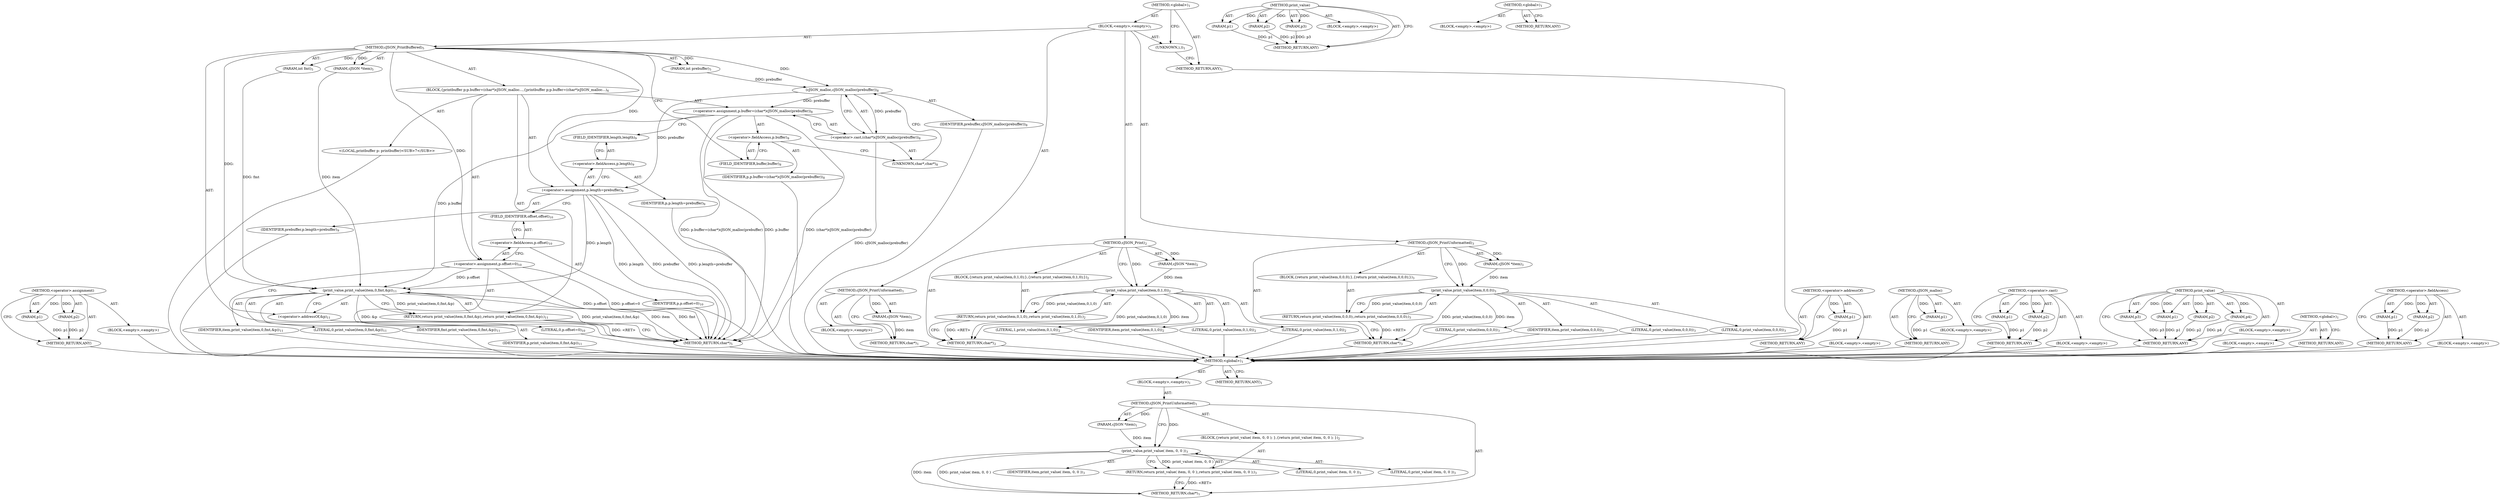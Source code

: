 digraph "&lt;operator&gt;.fieldAccess" {
vulnerable_6 [label=<(METHOD,&lt;global&gt;)<SUB>1</SUB>>];
vulnerable_7 [label=<(BLOCK,&lt;empty&gt;,&lt;empty&gt;)<SUB>1</SUB>>];
vulnerable_8 [label=<(METHOD,cJSON_PrintUnformatted)<SUB>1</SUB>>];
vulnerable_9 [label=<(PARAM,cJSON *item)<SUB>1</SUB>>];
vulnerable_10 [label=<(BLOCK,{
	return print_value( item, 0, 0 );
 },{
	return print_value( item, 0, 0 );
 })<SUB>2</SUB>>];
vulnerable_11 [label=<(RETURN,return print_value( item, 0, 0 );,return print_value( item, 0, 0 );)<SUB>3</SUB>>];
vulnerable_12 [label=<(print_value,print_value( item, 0, 0 ))<SUB>3</SUB>>];
vulnerable_13 [label=<(IDENTIFIER,item,print_value( item, 0, 0 ))<SUB>3</SUB>>];
vulnerable_14 [label=<(LITERAL,0,print_value( item, 0, 0 ))<SUB>3</SUB>>];
vulnerable_15 [label=<(LITERAL,0,print_value( item, 0, 0 ))<SUB>3</SUB>>];
vulnerable_16 [label=<(METHOD_RETURN,char*)<SUB>1</SUB>>];
vulnerable_18 [label=<(METHOD_RETURN,ANY)<SUB>1</SUB>>];
vulnerable_37 [label=<(METHOD,print_value)>];
vulnerable_38 [label=<(PARAM,p1)>];
vulnerable_39 [label=<(PARAM,p2)>];
vulnerable_40 [label=<(PARAM,p3)>];
vulnerable_41 [label=<(BLOCK,&lt;empty&gt;,&lt;empty&gt;)>];
vulnerable_42 [label=<(METHOD_RETURN,ANY)>];
vulnerable_31 [label=<(METHOD,&lt;global&gt;)<SUB>1</SUB>>];
vulnerable_32 [label=<(BLOCK,&lt;empty&gt;,&lt;empty&gt;)>];
vulnerable_33 [label=<(METHOD_RETURN,ANY)>];
fixed_97 [label=<(METHOD,&lt;operator&gt;.assignment)>];
fixed_98 [label=<(PARAM,p1)>];
fixed_99 [label=<(PARAM,p2)>];
fixed_100 [label=<(BLOCK,&lt;empty&gt;,&lt;empty&gt;)>];
fixed_101 [label=<(METHOD_RETURN,ANY)>];
fixed_6 [label=<(METHOD,&lt;global&gt;)<SUB>1</SUB>>];
fixed_7 [label=<(BLOCK,&lt;empty&gt;,&lt;empty&gt;)<SUB>1</SUB>>];
fixed_8 [label=<(METHOD,cJSON_PrintUnformatted)<SUB>1</SUB>>];
fixed_9 [label=<(PARAM,cJSON *item)<SUB>1</SUB>>];
fixed_10 [label=<(BLOCK,&lt;empty&gt;,&lt;empty&gt;)>];
fixed_11 [label=<(METHOD_RETURN,char*)<SUB>1</SUB>>];
fixed_13 [label=<(UNKNOWN,),))<SUB>1</SUB>>];
fixed_14 [label=<(METHOD,cJSON_Print)<SUB>2</SUB>>];
fixed_15 [label=<(PARAM,cJSON *item)<SUB>2</SUB>>];
fixed_16 [label=<(BLOCK,{return print_value(item,0,1,0);},{return print_value(item,0,1,0);})<SUB>2</SUB>>];
fixed_17 [label=<(RETURN,return print_value(item,0,1,0);,return print_value(item,0,1,0);)<SUB>2</SUB>>];
fixed_18 [label=<(print_value,print_value(item,0,1,0))<SUB>2</SUB>>];
fixed_19 [label=<(IDENTIFIER,item,print_value(item,0,1,0))<SUB>2</SUB>>];
fixed_20 [label=<(LITERAL,0,print_value(item,0,1,0))<SUB>2</SUB>>];
fixed_21 [label=<(LITERAL,1,print_value(item,0,1,0))<SUB>2</SUB>>];
fixed_22 [label=<(LITERAL,0,print_value(item,0,1,0))<SUB>2</SUB>>];
fixed_23 [label=<(METHOD_RETURN,char*)<SUB>2</SUB>>];
fixed_25 [label=<(METHOD,cJSON_PrintUnformatted)<SUB>3</SUB>>];
fixed_26 [label=<(PARAM,cJSON *item)<SUB>3</SUB>>];
fixed_27 [label=<(BLOCK,{return print_value(item,0,0,0);},{return print_value(item,0,0,0);})<SUB>3</SUB>>];
fixed_28 [label=<(RETURN,return print_value(item,0,0,0);,return print_value(item,0,0,0);)<SUB>3</SUB>>];
fixed_29 [label=<(print_value,print_value(item,0,0,0))<SUB>3</SUB>>];
fixed_30 [label=<(IDENTIFIER,item,print_value(item,0,0,0))<SUB>3</SUB>>];
fixed_31 [label=<(LITERAL,0,print_value(item,0,0,0))<SUB>3</SUB>>];
fixed_32 [label=<(LITERAL,0,print_value(item,0,0,0))<SUB>3</SUB>>];
fixed_33 [label=<(LITERAL,0,print_value(item,0,0,0))<SUB>3</SUB>>];
fixed_34 [label=<(METHOD_RETURN,char*)<SUB>3</SUB>>];
fixed_36 [label=<(METHOD,cJSON_PrintBuffered)<SUB>5</SUB>>];
fixed_37 [label=<(PARAM,cJSON *item)<SUB>5</SUB>>];
fixed_38 [label=<(PARAM,int prebuffer)<SUB>5</SUB>>];
fixed_39 [label=<(PARAM,int fmt)<SUB>5</SUB>>];
fixed_40 [label=<(BLOCK,{
	printbuffer p;
	p.buffer=(char*)cJSON_malloc...,{
	printbuffer p;
	p.buffer=(char*)cJSON_malloc...)<SUB>6</SUB>>];
fixed_41 [label="<(LOCAL,printbuffer p: printbuffer)<SUB>7</SUB>>"];
fixed_42 [label=<(&lt;operator&gt;.assignment,p.buffer=(char*)cJSON_malloc(prebuffer))<SUB>8</SUB>>];
fixed_43 [label=<(&lt;operator&gt;.fieldAccess,p.buffer)<SUB>8</SUB>>];
fixed_44 [label=<(IDENTIFIER,p,p.buffer=(char*)cJSON_malloc(prebuffer))<SUB>8</SUB>>];
fixed_45 [label=<(FIELD_IDENTIFIER,buffer,buffer)<SUB>8</SUB>>];
fixed_46 [label=<(&lt;operator&gt;.cast,(char*)cJSON_malloc(prebuffer))<SUB>8</SUB>>];
fixed_47 [label=<(UNKNOWN,char*,char*)<SUB>8</SUB>>];
fixed_48 [label=<(cJSON_malloc,cJSON_malloc(prebuffer))<SUB>8</SUB>>];
fixed_49 [label=<(IDENTIFIER,prebuffer,cJSON_malloc(prebuffer))<SUB>8</SUB>>];
fixed_50 [label=<(&lt;operator&gt;.assignment,p.length=prebuffer)<SUB>9</SUB>>];
fixed_51 [label=<(&lt;operator&gt;.fieldAccess,p.length)<SUB>9</SUB>>];
fixed_52 [label=<(IDENTIFIER,p,p.length=prebuffer)<SUB>9</SUB>>];
fixed_53 [label=<(FIELD_IDENTIFIER,length,length)<SUB>9</SUB>>];
fixed_54 [label=<(IDENTIFIER,prebuffer,p.length=prebuffer)<SUB>9</SUB>>];
fixed_55 [label=<(&lt;operator&gt;.assignment,p.offset=0)<SUB>10</SUB>>];
fixed_56 [label=<(&lt;operator&gt;.fieldAccess,p.offset)<SUB>10</SUB>>];
fixed_57 [label=<(IDENTIFIER,p,p.offset=0)<SUB>10</SUB>>];
fixed_58 [label=<(FIELD_IDENTIFIER,offset,offset)<SUB>10</SUB>>];
fixed_59 [label=<(LITERAL,0,p.offset=0)<SUB>10</SUB>>];
fixed_60 [label=<(RETURN,return print_value(item,0,fmt,&amp;p);,return print_value(item,0,fmt,&amp;p);)<SUB>11</SUB>>];
fixed_61 [label=<(print_value,print_value(item,0,fmt,&amp;p))<SUB>11</SUB>>];
fixed_62 [label=<(IDENTIFIER,item,print_value(item,0,fmt,&amp;p))<SUB>11</SUB>>];
fixed_63 [label=<(LITERAL,0,print_value(item,0,fmt,&amp;p))<SUB>11</SUB>>];
fixed_64 [label=<(IDENTIFIER,fmt,print_value(item,0,fmt,&amp;p))<SUB>11</SUB>>];
fixed_65 [label=<(&lt;operator&gt;.addressOf,&amp;p)<SUB>11</SUB>>];
fixed_66 [label=<(IDENTIFIER,p,print_value(item,0,fmt,&amp;p))<SUB>11</SUB>>];
fixed_67 [label=<(METHOD_RETURN,char*)<SUB>5</SUB>>];
fixed_69 [label=<(METHOD_RETURN,ANY)<SUB>1</SUB>>];
fixed_116 [label=<(METHOD,&lt;operator&gt;.addressOf)>];
fixed_117 [label=<(PARAM,p1)>];
fixed_118 [label=<(BLOCK,&lt;empty&gt;,&lt;empty&gt;)>];
fixed_119 [label=<(METHOD_RETURN,ANY)>];
fixed_112 [label=<(METHOD,cJSON_malloc)>];
fixed_113 [label=<(PARAM,p1)>];
fixed_114 [label=<(BLOCK,&lt;empty&gt;,&lt;empty&gt;)>];
fixed_115 [label=<(METHOD_RETURN,ANY)>];
fixed_107 [label=<(METHOD,&lt;operator&gt;.cast)>];
fixed_108 [label=<(PARAM,p1)>];
fixed_109 [label=<(PARAM,p2)>];
fixed_110 [label=<(BLOCK,&lt;empty&gt;,&lt;empty&gt;)>];
fixed_111 [label=<(METHOD_RETURN,ANY)>];
fixed_90 [label=<(METHOD,print_value)>];
fixed_91 [label=<(PARAM,p1)>];
fixed_92 [label=<(PARAM,p2)>];
fixed_93 [label=<(PARAM,p3)>];
fixed_94 [label=<(PARAM,p4)>];
fixed_95 [label=<(BLOCK,&lt;empty&gt;,&lt;empty&gt;)>];
fixed_96 [label=<(METHOD_RETURN,ANY)>];
fixed_84 [label=<(METHOD,&lt;global&gt;)<SUB>1</SUB>>];
fixed_85 [label=<(BLOCK,&lt;empty&gt;,&lt;empty&gt;)>];
fixed_86 [label=<(METHOD_RETURN,ANY)>];
fixed_102 [label=<(METHOD,&lt;operator&gt;.fieldAccess)>];
fixed_103 [label=<(PARAM,p1)>];
fixed_104 [label=<(PARAM,p2)>];
fixed_105 [label=<(BLOCK,&lt;empty&gt;,&lt;empty&gt;)>];
fixed_106 [label=<(METHOD_RETURN,ANY)>];
vulnerable_6 -> vulnerable_7  [key=0, label="AST: "];
vulnerable_6 -> vulnerable_18  [key=0, label="AST: "];
vulnerable_6 -> vulnerable_18  [key=1, label="CFG: "];
vulnerable_7 -> vulnerable_8  [key=0, label="AST: "];
vulnerable_8 -> vulnerable_9  [key=0, label="AST: "];
vulnerable_8 -> vulnerable_9  [key=1, label="DDG: "];
vulnerable_8 -> vulnerable_10  [key=0, label="AST: "];
vulnerable_8 -> vulnerable_16  [key=0, label="AST: "];
vulnerable_8 -> vulnerable_12  [key=0, label="CFG: "];
vulnerable_8 -> vulnerable_12  [key=1, label="DDG: "];
vulnerable_9 -> vulnerable_12  [key=0, label="DDG: item"];
vulnerable_10 -> vulnerable_11  [key=0, label="AST: "];
vulnerable_11 -> vulnerable_12  [key=0, label="AST: "];
vulnerable_11 -> vulnerable_16  [key=0, label="CFG: "];
vulnerable_11 -> vulnerable_16  [key=1, label="DDG: &lt;RET&gt;"];
vulnerable_12 -> vulnerable_13  [key=0, label="AST: "];
vulnerable_12 -> vulnerable_14  [key=0, label="AST: "];
vulnerable_12 -> vulnerable_15  [key=0, label="AST: "];
vulnerable_12 -> vulnerable_11  [key=0, label="CFG: "];
vulnerable_12 -> vulnerable_11  [key=1, label="DDG: print_value( item, 0, 0 )"];
vulnerable_12 -> vulnerable_16  [key=0, label="DDG: item"];
vulnerable_12 -> vulnerable_16  [key=1, label="DDG: print_value( item, 0, 0 )"];
vulnerable_37 -> vulnerable_38  [key=0, label="AST: "];
vulnerable_37 -> vulnerable_38  [key=1, label="DDG: "];
vulnerable_37 -> vulnerable_41  [key=0, label="AST: "];
vulnerable_37 -> vulnerable_39  [key=0, label="AST: "];
vulnerable_37 -> vulnerable_39  [key=1, label="DDG: "];
vulnerable_37 -> vulnerable_42  [key=0, label="AST: "];
vulnerable_37 -> vulnerable_42  [key=1, label="CFG: "];
vulnerable_37 -> vulnerable_40  [key=0, label="AST: "];
vulnerable_37 -> vulnerable_40  [key=1, label="DDG: "];
vulnerable_38 -> vulnerable_42  [key=0, label="DDG: p1"];
vulnerable_39 -> vulnerable_42  [key=0, label="DDG: p2"];
vulnerable_40 -> vulnerable_42  [key=0, label="DDG: p3"];
vulnerable_31 -> vulnerable_32  [key=0, label="AST: "];
vulnerable_31 -> vulnerable_33  [key=0, label="AST: "];
vulnerable_31 -> vulnerable_33  [key=1, label="CFG: "];
fixed_97 -> fixed_98  [key=0, label="AST: "];
fixed_97 -> fixed_98  [key=1, label="DDG: "];
fixed_97 -> fixed_100  [key=0, label="AST: "];
fixed_97 -> fixed_99  [key=0, label="AST: "];
fixed_97 -> fixed_99  [key=1, label="DDG: "];
fixed_97 -> fixed_101  [key=0, label="AST: "];
fixed_97 -> fixed_101  [key=1, label="CFG: "];
fixed_98 -> fixed_101  [key=0, label="DDG: p1"];
fixed_99 -> fixed_101  [key=0, label="DDG: p2"];
fixed_100 -> vulnerable_6  [key=0];
fixed_101 -> vulnerable_6  [key=0];
fixed_6 -> fixed_7  [key=0, label="AST: "];
fixed_6 -> fixed_69  [key=0, label="AST: "];
fixed_6 -> fixed_13  [key=0, label="CFG: "];
fixed_7 -> fixed_8  [key=0, label="AST: "];
fixed_7 -> fixed_13  [key=0, label="AST: "];
fixed_7 -> fixed_14  [key=0, label="AST: "];
fixed_7 -> fixed_25  [key=0, label="AST: "];
fixed_7 -> fixed_36  [key=0, label="AST: "];
fixed_8 -> fixed_9  [key=0, label="AST: "];
fixed_8 -> fixed_9  [key=1, label="DDG: "];
fixed_8 -> fixed_10  [key=0, label="AST: "];
fixed_8 -> fixed_11  [key=0, label="AST: "];
fixed_8 -> fixed_11  [key=1, label="CFG: "];
fixed_9 -> fixed_11  [key=0, label="DDG: item"];
fixed_10 -> vulnerable_6  [key=0];
fixed_11 -> vulnerable_6  [key=0];
fixed_13 -> fixed_69  [key=0, label="CFG: "];
fixed_14 -> fixed_15  [key=0, label="AST: "];
fixed_14 -> fixed_15  [key=1, label="DDG: "];
fixed_14 -> fixed_16  [key=0, label="AST: "];
fixed_14 -> fixed_23  [key=0, label="AST: "];
fixed_14 -> fixed_18  [key=0, label="CFG: "];
fixed_14 -> fixed_18  [key=1, label="DDG: "];
fixed_15 -> fixed_18  [key=0, label="DDG: item"];
fixed_16 -> fixed_17  [key=0, label="AST: "];
fixed_17 -> fixed_18  [key=0, label="AST: "];
fixed_17 -> fixed_23  [key=0, label="CFG: "];
fixed_17 -> fixed_23  [key=1, label="DDG: &lt;RET&gt;"];
fixed_18 -> fixed_19  [key=0, label="AST: "];
fixed_18 -> fixed_20  [key=0, label="AST: "];
fixed_18 -> fixed_21  [key=0, label="AST: "];
fixed_18 -> fixed_22  [key=0, label="AST: "];
fixed_18 -> fixed_17  [key=0, label="CFG: "];
fixed_18 -> fixed_17  [key=1, label="DDG: print_value(item,0,1,0)"];
fixed_18 -> fixed_23  [key=0, label="DDG: item"];
fixed_18 -> fixed_23  [key=1, label="DDG: print_value(item,0,1,0)"];
fixed_19 -> vulnerable_6  [key=0];
fixed_20 -> vulnerable_6  [key=0];
fixed_21 -> vulnerable_6  [key=0];
fixed_22 -> vulnerable_6  [key=0];
fixed_23 -> vulnerable_6  [key=0];
fixed_25 -> fixed_26  [key=0, label="AST: "];
fixed_25 -> fixed_26  [key=1, label="DDG: "];
fixed_25 -> fixed_27  [key=0, label="AST: "];
fixed_25 -> fixed_34  [key=0, label="AST: "];
fixed_25 -> fixed_29  [key=0, label="CFG: "];
fixed_25 -> fixed_29  [key=1, label="DDG: "];
fixed_26 -> fixed_29  [key=0, label="DDG: item"];
fixed_27 -> fixed_28  [key=0, label="AST: "];
fixed_28 -> fixed_29  [key=0, label="AST: "];
fixed_28 -> fixed_34  [key=0, label="CFG: "];
fixed_28 -> fixed_34  [key=1, label="DDG: &lt;RET&gt;"];
fixed_29 -> fixed_30  [key=0, label="AST: "];
fixed_29 -> fixed_31  [key=0, label="AST: "];
fixed_29 -> fixed_32  [key=0, label="AST: "];
fixed_29 -> fixed_33  [key=0, label="AST: "];
fixed_29 -> fixed_28  [key=0, label="CFG: "];
fixed_29 -> fixed_28  [key=1, label="DDG: print_value(item,0,0,0)"];
fixed_29 -> fixed_34  [key=0, label="DDG: item"];
fixed_29 -> fixed_34  [key=1, label="DDG: print_value(item,0,0,0)"];
fixed_30 -> vulnerable_6  [key=0];
fixed_31 -> vulnerable_6  [key=0];
fixed_32 -> vulnerable_6  [key=0];
fixed_33 -> vulnerable_6  [key=0];
fixed_34 -> vulnerable_6  [key=0];
fixed_36 -> fixed_37  [key=0, label="AST: "];
fixed_36 -> fixed_37  [key=1, label="DDG: "];
fixed_36 -> fixed_38  [key=0, label="AST: "];
fixed_36 -> fixed_38  [key=1, label="DDG: "];
fixed_36 -> fixed_39  [key=0, label="AST: "];
fixed_36 -> fixed_39  [key=1, label="DDG: "];
fixed_36 -> fixed_40  [key=0, label="AST: "];
fixed_36 -> fixed_67  [key=0, label="AST: "];
fixed_36 -> fixed_45  [key=0, label="CFG: "];
fixed_36 -> fixed_50  [key=0, label="DDG: "];
fixed_36 -> fixed_55  [key=0, label="DDG: "];
fixed_36 -> fixed_61  [key=0, label="DDG: "];
fixed_36 -> fixed_48  [key=0, label="DDG: "];
fixed_37 -> fixed_61  [key=0, label="DDG: item"];
fixed_38 -> fixed_48  [key=0, label="DDG: prebuffer"];
fixed_39 -> fixed_61  [key=0, label="DDG: fmt"];
fixed_40 -> fixed_41  [key=0, label="AST: "];
fixed_40 -> fixed_42  [key=0, label="AST: "];
fixed_40 -> fixed_50  [key=0, label="AST: "];
fixed_40 -> fixed_55  [key=0, label="AST: "];
fixed_40 -> fixed_60  [key=0, label="AST: "];
fixed_41 -> vulnerable_6  [key=0];
fixed_42 -> fixed_43  [key=0, label="AST: "];
fixed_42 -> fixed_46  [key=0, label="AST: "];
fixed_42 -> fixed_53  [key=0, label="CFG: "];
fixed_42 -> fixed_67  [key=0, label="DDG: p.buffer"];
fixed_42 -> fixed_67  [key=1, label="DDG: (char*)cJSON_malloc(prebuffer)"];
fixed_42 -> fixed_67  [key=2, label="DDG: p.buffer=(char*)cJSON_malloc(prebuffer)"];
fixed_42 -> fixed_61  [key=0, label="DDG: p.buffer"];
fixed_43 -> fixed_44  [key=0, label="AST: "];
fixed_43 -> fixed_45  [key=0, label="AST: "];
fixed_43 -> fixed_47  [key=0, label="CFG: "];
fixed_44 -> vulnerable_6  [key=0];
fixed_45 -> fixed_43  [key=0, label="CFG: "];
fixed_46 -> fixed_47  [key=0, label="AST: "];
fixed_46 -> fixed_48  [key=0, label="AST: "];
fixed_46 -> fixed_42  [key=0, label="CFG: "];
fixed_46 -> fixed_67  [key=0, label="DDG: cJSON_malloc(prebuffer)"];
fixed_47 -> fixed_48  [key=0, label="CFG: "];
fixed_48 -> fixed_49  [key=0, label="AST: "];
fixed_48 -> fixed_46  [key=0, label="CFG: "];
fixed_48 -> fixed_46  [key=1, label="DDG: prebuffer"];
fixed_48 -> fixed_42  [key=0, label="DDG: prebuffer"];
fixed_48 -> fixed_50  [key=0, label="DDG: prebuffer"];
fixed_49 -> vulnerable_6  [key=0];
fixed_50 -> fixed_51  [key=0, label="AST: "];
fixed_50 -> fixed_54  [key=0, label="AST: "];
fixed_50 -> fixed_58  [key=0, label="CFG: "];
fixed_50 -> fixed_67  [key=0, label="DDG: p.length"];
fixed_50 -> fixed_67  [key=1, label="DDG: prebuffer"];
fixed_50 -> fixed_67  [key=2, label="DDG: p.length=prebuffer"];
fixed_50 -> fixed_61  [key=0, label="DDG: p.length"];
fixed_51 -> fixed_52  [key=0, label="AST: "];
fixed_51 -> fixed_53  [key=0, label="AST: "];
fixed_51 -> fixed_50  [key=0, label="CFG: "];
fixed_52 -> vulnerable_6  [key=0];
fixed_53 -> fixed_51  [key=0, label="CFG: "];
fixed_54 -> vulnerable_6  [key=0];
fixed_55 -> fixed_56  [key=0, label="AST: "];
fixed_55 -> fixed_59  [key=0, label="AST: "];
fixed_55 -> fixed_65  [key=0, label="CFG: "];
fixed_55 -> fixed_67  [key=0, label="DDG: p.offset"];
fixed_55 -> fixed_67  [key=1, label="DDG: p.offset=0"];
fixed_55 -> fixed_61  [key=0, label="DDG: p.offset"];
fixed_56 -> fixed_57  [key=0, label="AST: "];
fixed_56 -> fixed_58  [key=0, label="AST: "];
fixed_56 -> fixed_55  [key=0, label="CFG: "];
fixed_57 -> vulnerable_6  [key=0];
fixed_58 -> fixed_56  [key=0, label="CFG: "];
fixed_59 -> vulnerable_6  [key=0];
fixed_60 -> fixed_61  [key=0, label="AST: "];
fixed_60 -> fixed_67  [key=0, label="CFG: "];
fixed_60 -> fixed_67  [key=1, label="DDG: &lt;RET&gt;"];
fixed_61 -> fixed_62  [key=0, label="AST: "];
fixed_61 -> fixed_63  [key=0, label="AST: "];
fixed_61 -> fixed_64  [key=0, label="AST: "];
fixed_61 -> fixed_65  [key=0, label="AST: "];
fixed_61 -> fixed_60  [key=0, label="CFG: "];
fixed_61 -> fixed_60  [key=1, label="DDG: print_value(item,0,fmt,&amp;p)"];
fixed_61 -> fixed_67  [key=0, label="DDG: item"];
fixed_61 -> fixed_67  [key=1, label="DDG: fmt"];
fixed_61 -> fixed_67  [key=2, label="DDG: &amp;p"];
fixed_61 -> fixed_67  [key=3, label="DDG: print_value(item,0,fmt,&amp;p)"];
fixed_62 -> vulnerable_6  [key=0];
fixed_63 -> vulnerable_6  [key=0];
fixed_64 -> vulnerable_6  [key=0];
fixed_65 -> fixed_66  [key=0, label="AST: "];
fixed_65 -> fixed_61  [key=0, label="CFG: "];
fixed_66 -> vulnerable_6  [key=0];
fixed_67 -> vulnerable_6  [key=0];
fixed_69 -> vulnerable_6  [key=0];
fixed_116 -> fixed_117  [key=0, label="AST: "];
fixed_116 -> fixed_117  [key=1, label="DDG: "];
fixed_116 -> fixed_118  [key=0, label="AST: "];
fixed_116 -> fixed_119  [key=0, label="AST: "];
fixed_116 -> fixed_119  [key=1, label="CFG: "];
fixed_117 -> fixed_119  [key=0, label="DDG: p1"];
fixed_118 -> vulnerable_6  [key=0];
fixed_119 -> vulnerable_6  [key=0];
fixed_112 -> fixed_113  [key=0, label="AST: "];
fixed_112 -> fixed_113  [key=1, label="DDG: "];
fixed_112 -> fixed_114  [key=0, label="AST: "];
fixed_112 -> fixed_115  [key=0, label="AST: "];
fixed_112 -> fixed_115  [key=1, label="CFG: "];
fixed_113 -> fixed_115  [key=0, label="DDG: p1"];
fixed_114 -> vulnerable_6  [key=0];
fixed_115 -> vulnerable_6  [key=0];
fixed_107 -> fixed_108  [key=0, label="AST: "];
fixed_107 -> fixed_108  [key=1, label="DDG: "];
fixed_107 -> fixed_110  [key=0, label="AST: "];
fixed_107 -> fixed_109  [key=0, label="AST: "];
fixed_107 -> fixed_109  [key=1, label="DDG: "];
fixed_107 -> fixed_111  [key=0, label="AST: "];
fixed_107 -> fixed_111  [key=1, label="CFG: "];
fixed_108 -> fixed_111  [key=0, label="DDG: p1"];
fixed_109 -> fixed_111  [key=0, label="DDG: p2"];
fixed_110 -> vulnerable_6  [key=0];
fixed_111 -> vulnerable_6  [key=0];
fixed_90 -> fixed_91  [key=0, label="AST: "];
fixed_90 -> fixed_91  [key=1, label="DDG: "];
fixed_90 -> fixed_95  [key=0, label="AST: "];
fixed_90 -> fixed_92  [key=0, label="AST: "];
fixed_90 -> fixed_92  [key=1, label="DDG: "];
fixed_90 -> fixed_96  [key=0, label="AST: "];
fixed_90 -> fixed_96  [key=1, label="CFG: "];
fixed_90 -> fixed_93  [key=0, label="AST: "];
fixed_90 -> fixed_93  [key=1, label="DDG: "];
fixed_90 -> fixed_94  [key=0, label="AST: "];
fixed_90 -> fixed_94  [key=1, label="DDG: "];
fixed_91 -> fixed_96  [key=0, label="DDG: p1"];
fixed_92 -> fixed_96  [key=0, label="DDG: p2"];
fixed_93 -> fixed_96  [key=0, label="DDG: p3"];
fixed_94 -> fixed_96  [key=0, label="DDG: p4"];
fixed_95 -> vulnerable_6  [key=0];
fixed_96 -> vulnerable_6  [key=0];
fixed_84 -> fixed_85  [key=0, label="AST: "];
fixed_84 -> fixed_86  [key=0, label="AST: "];
fixed_84 -> fixed_86  [key=1, label="CFG: "];
fixed_85 -> vulnerable_6  [key=0];
fixed_86 -> vulnerable_6  [key=0];
fixed_102 -> fixed_103  [key=0, label="AST: "];
fixed_102 -> fixed_103  [key=1, label="DDG: "];
fixed_102 -> fixed_105  [key=0, label="AST: "];
fixed_102 -> fixed_104  [key=0, label="AST: "];
fixed_102 -> fixed_104  [key=1, label="DDG: "];
fixed_102 -> fixed_106  [key=0, label="AST: "];
fixed_102 -> fixed_106  [key=1, label="CFG: "];
fixed_103 -> fixed_106  [key=0, label="DDG: p1"];
fixed_104 -> fixed_106  [key=0, label="DDG: p2"];
fixed_105 -> vulnerable_6  [key=0];
fixed_106 -> vulnerable_6  [key=0];
}
